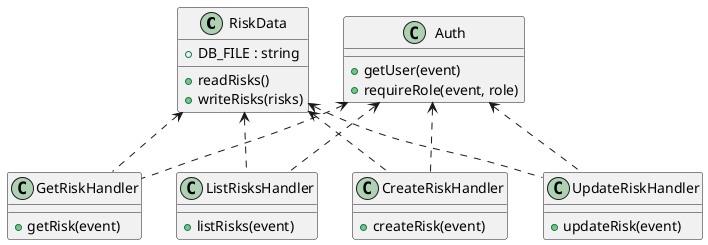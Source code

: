 @startuml
' UML diagram for risk_register module
class RiskData {
  +readRisks()
  +writeRisks(risks)
  +DB_FILE : string
}

class Auth {
  +getUser(event)
  +requireRole(event, role)
}

class CreateRiskHandler {
  +createRisk(event)
}
class UpdateRiskHandler {
  +updateRisk(event)
}
class GetRiskHandler {
  +getRisk(event)
}
class ListRisksHandler {
  +listRisks(event)
}

RiskData <.. CreateRiskHandler
RiskData <.. UpdateRiskHandler
RiskData <.. GetRiskHandler
RiskData <.. ListRisksHandler
Auth <.. CreateRiskHandler
Auth <.. UpdateRiskHandler
Auth <.. GetRiskHandler
Auth <.. ListRisksHandler
@enduml
